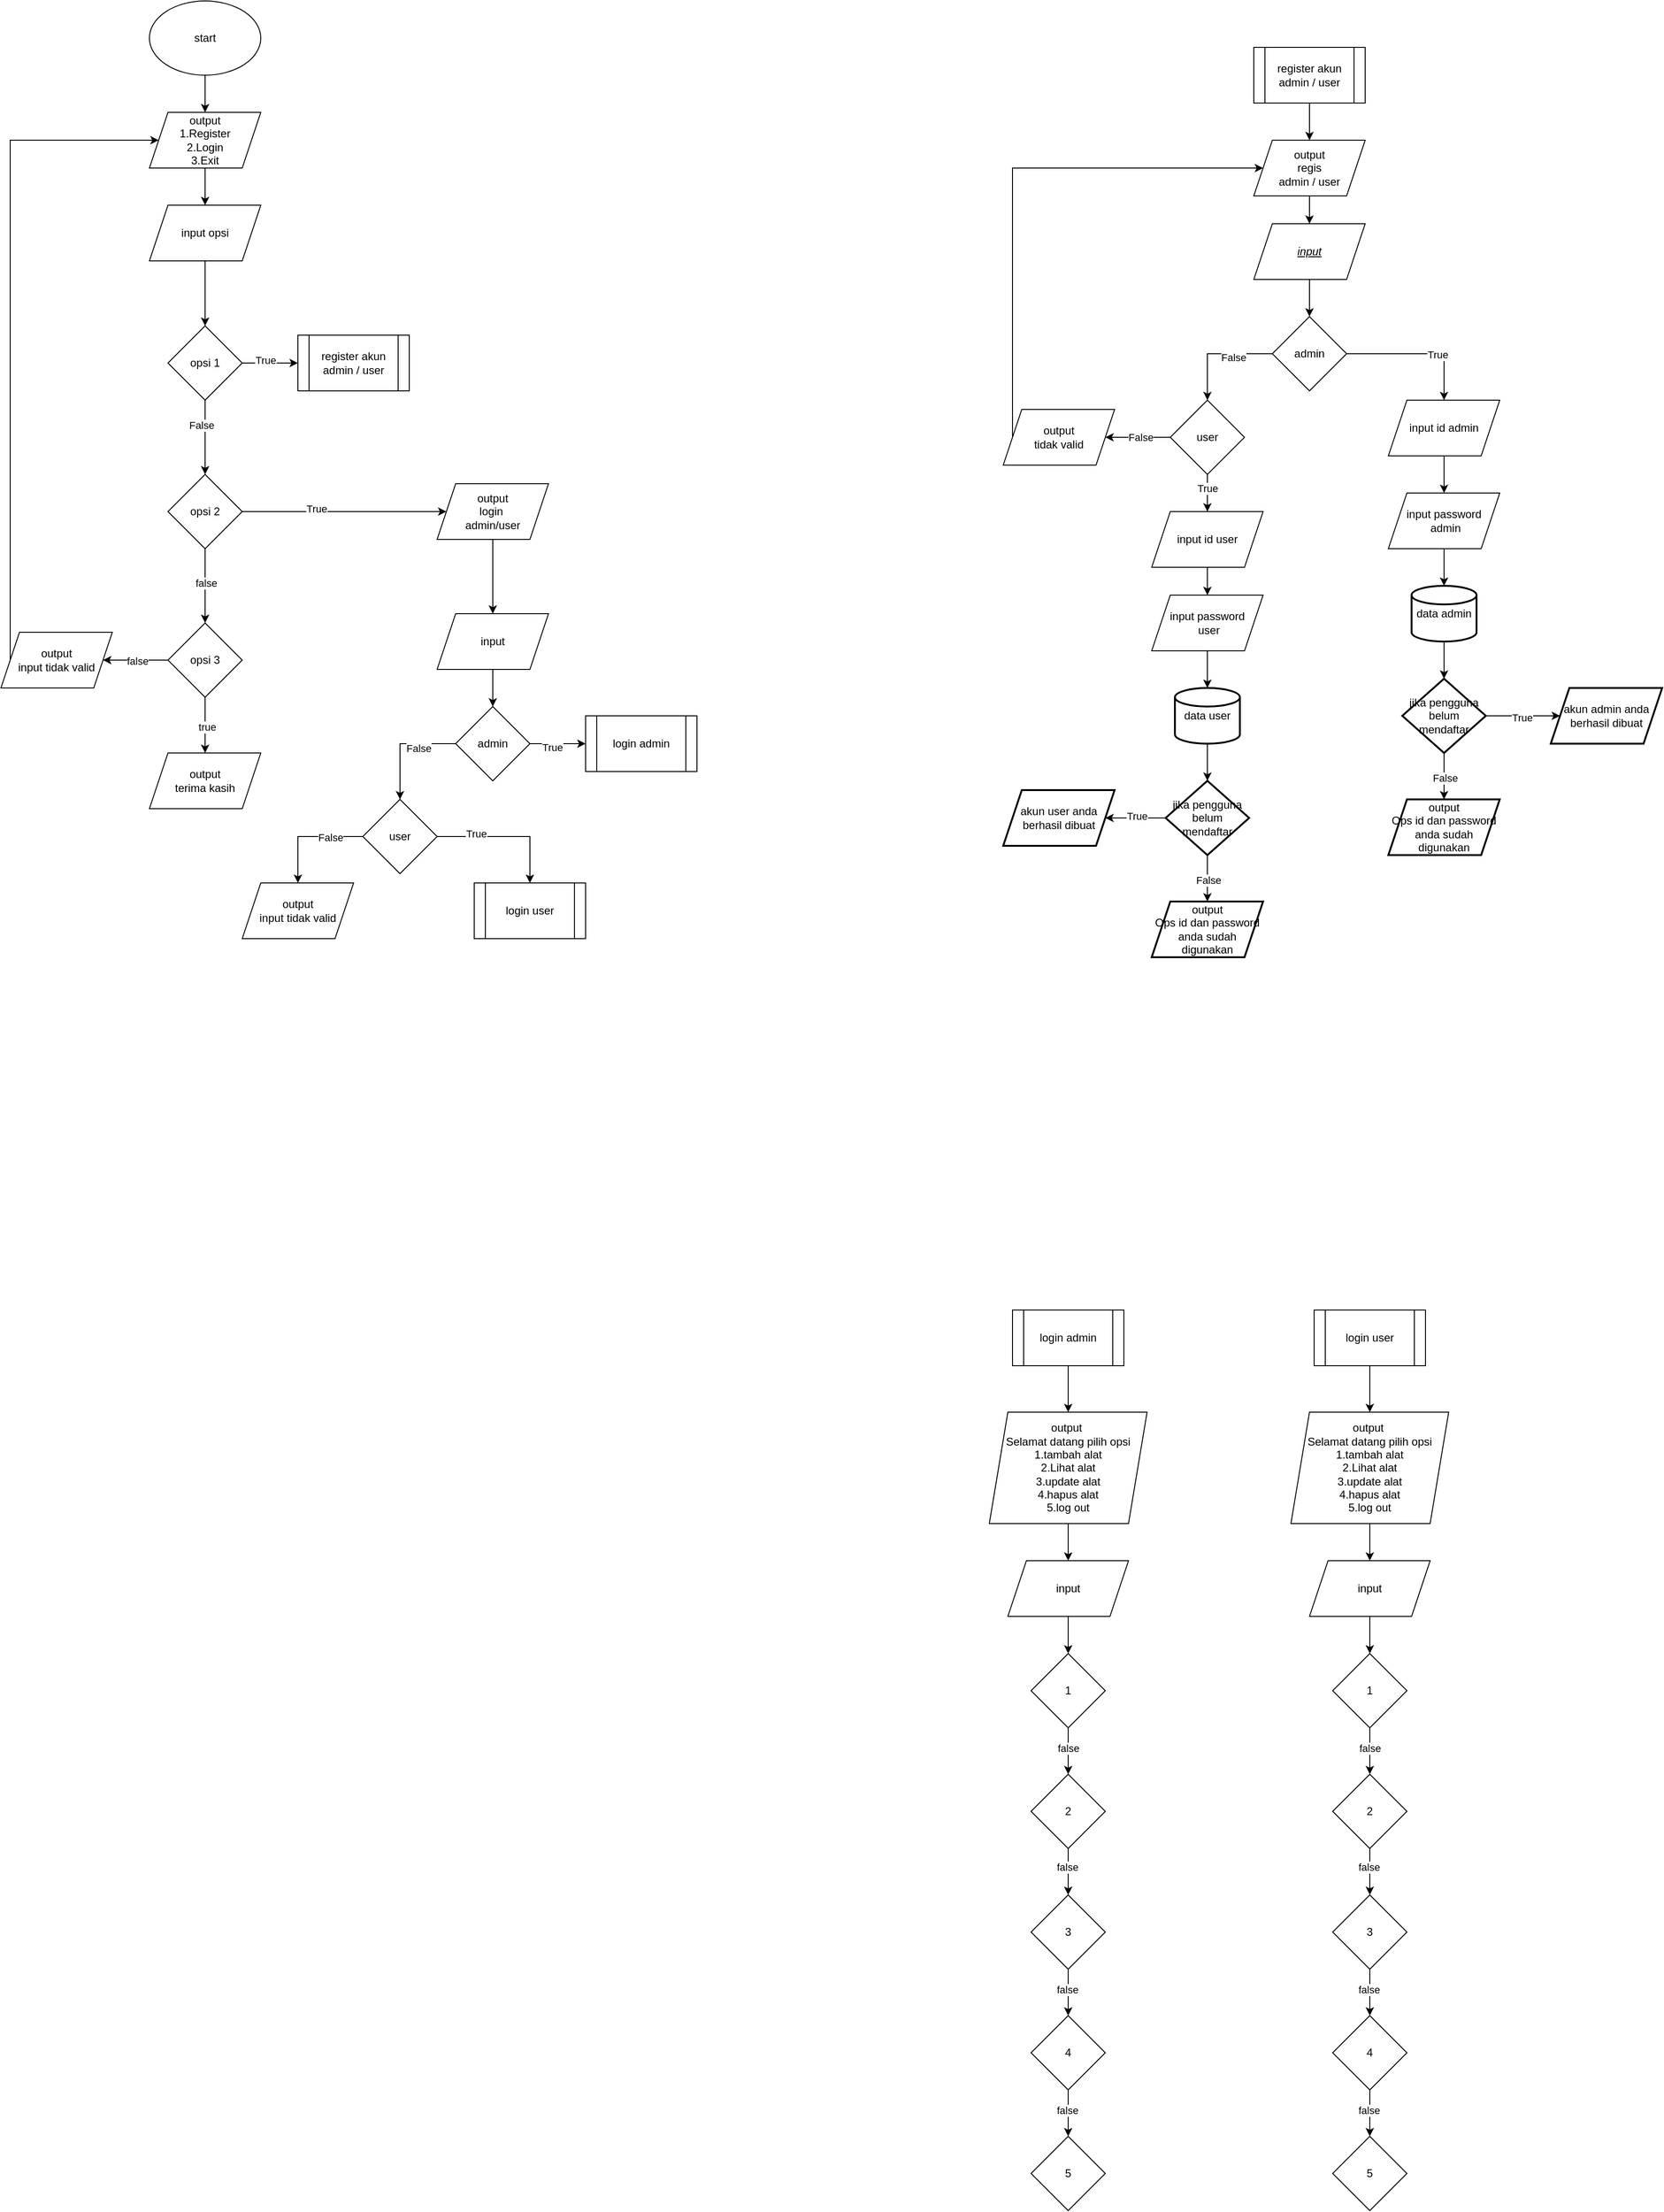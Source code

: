 <mxfile version="24.7.8">
  <diagram name="Page-1" id="1YMNJkAaVXR5PewXgKBM">
    <mxGraphModel dx="2444" dy="932" grid="1" gridSize="10" guides="1" tooltips="1" connect="1" arrows="1" fold="1" page="1" pageScale="1" pageWidth="850" pageHeight="1100" math="0" shadow="0">
      <root>
        <mxCell id="0" />
        <mxCell id="1" parent="0" />
        <mxCell id="pKA2t4FTE-9i2ULI8lLw-3" value="" style="edgeStyle=orthogonalEdgeStyle;rounded=0;orthogonalLoop=1;jettySize=auto;html=1;" parent="1" source="pKA2t4FTE-9i2ULI8lLw-1" target="pKA2t4FTE-9i2ULI8lLw-2" edge="1">
          <mxGeometry relative="1" as="geometry" />
        </mxCell>
        <mxCell id="pKA2t4FTE-9i2ULI8lLw-1" value="start" style="ellipse;whiteSpace=wrap;html=1;" parent="1" vertex="1">
          <mxGeometry x="130" y="90" width="120" height="80" as="geometry" />
        </mxCell>
        <mxCell id="pKA2t4FTE-9i2ULI8lLw-5" value="" style="edgeStyle=orthogonalEdgeStyle;rounded=0;orthogonalLoop=1;jettySize=auto;html=1;" parent="1" source="pKA2t4FTE-9i2ULI8lLw-2" target="pKA2t4FTE-9i2ULI8lLw-4" edge="1">
          <mxGeometry relative="1" as="geometry" />
        </mxCell>
        <mxCell id="pKA2t4FTE-9i2ULI8lLw-2" value="&lt;div&gt;output&lt;/div&gt;1.Register&lt;div&gt;2.Login&lt;/div&gt;&lt;div&gt;3.Exit&lt;/div&gt;" style="shape=parallelogram;perimeter=parallelogramPerimeter;whiteSpace=wrap;html=1;fixedSize=1;" parent="1" vertex="1">
          <mxGeometry x="130" y="210" width="120" height="60" as="geometry" />
        </mxCell>
        <mxCell id="YtbwOIJhZjBlBrusnIcb-4" value="" style="edgeStyle=orthogonalEdgeStyle;rounded=0;orthogonalLoop=1;jettySize=auto;html=1;" parent="1" source="pKA2t4FTE-9i2ULI8lLw-4" target="YtbwOIJhZjBlBrusnIcb-3" edge="1">
          <mxGeometry relative="1" as="geometry" />
        </mxCell>
        <mxCell id="pKA2t4FTE-9i2ULI8lLw-4" value="input opsi" style="shape=parallelogram;perimeter=parallelogramPerimeter;whiteSpace=wrap;html=1;fixedSize=1;" parent="1" vertex="1">
          <mxGeometry x="130" y="310" width="120" height="60" as="geometry" />
        </mxCell>
        <mxCell id="YtbwOIJhZjBlBrusnIcb-26" value="" style="edgeStyle=orthogonalEdgeStyle;rounded=0;orthogonalLoop=1;jettySize=auto;html=1;" parent="1" source="YtbwOIJhZjBlBrusnIcb-3" target="YtbwOIJhZjBlBrusnIcb-25" edge="1">
          <mxGeometry relative="1" as="geometry" />
        </mxCell>
        <mxCell id="YtbwOIJhZjBlBrusnIcb-27" value="False" style="edgeLabel;html=1;align=center;verticalAlign=middle;resizable=0;points=[];" parent="YtbwOIJhZjBlBrusnIcb-26" vertex="1" connectable="0">
          <mxGeometry x="-0.319" y="-4" relative="1" as="geometry">
            <mxPoint as="offset" />
          </mxGeometry>
        </mxCell>
        <mxCell id="YtbwOIJhZjBlBrusnIcb-44" value="" style="edgeStyle=orthogonalEdgeStyle;rounded=0;orthogonalLoop=1;jettySize=auto;html=1;" parent="1" source="YtbwOIJhZjBlBrusnIcb-3" target="YtbwOIJhZjBlBrusnIcb-43" edge="1">
          <mxGeometry relative="1" as="geometry" />
        </mxCell>
        <mxCell id="YtbwOIJhZjBlBrusnIcb-45" value="True" style="edgeLabel;html=1;align=center;verticalAlign=middle;resizable=0;points=[];" parent="YtbwOIJhZjBlBrusnIcb-44" vertex="1" connectable="0">
          <mxGeometry x="-0.142" y="3" relative="1" as="geometry">
            <mxPoint x="-1" as="offset" />
          </mxGeometry>
        </mxCell>
        <mxCell id="YtbwOIJhZjBlBrusnIcb-3" value="opsi 1" style="rhombus;whiteSpace=wrap;html=1;" parent="1" vertex="1">
          <mxGeometry x="150" y="440" width="80" height="80" as="geometry" />
        </mxCell>
        <mxCell id="YtbwOIJhZjBlBrusnIcb-23" value="" style="edgeStyle=orthogonalEdgeStyle;rounded=0;orthogonalLoop=1;jettySize=auto;html=1;" parent="1" source="YtbwOIJhZjBlBrusnIcb-11" target="YtbwOIJhZjBlBrusnIcb-22" edge="1">
          <mxGeometry relative="1" as="geometry" />
        </mxCell>
        <mxCell id="YtbwOIJhZjBlBrusnIcb-11" value="&lt;div&gt;output&lt;/div&gt;&lt;div&gt;regis&lt;/div&gt;admin / user" style="shape=parallelogram;perimeter=parallelogramPerimeter;whiteSpace=wrap;html=1;fixedSize=1;" parent="1" vertex="1">
          <mxGeometry x="1320" y="240" width="120" height="60" as="geometry" />
        </mxCell>
        <mxCell id="YtbwOIJhZjBlBrusnIcb-18" value="" style="edgeStyle=orthogonalEdgeStyle;rounded=0;orthogonalLoop=1;jettySize=auto;html=1;" parent="1" source="YtbwOIJhZjBlBrusnIcb-15" target="YtbwOIJhZjBlBrusnIcb-17" edge="1">
          <mxGeometry relative="1" as="geometry" />
        </mxCell>
        <mxCell id="YtbwOIJhZjBlBrusnIcb-21" value="True" style="edgeLabel;html=1;align=center;verticalAlign=middle;resizable=0;points=[];" parent="YtbwOIJhZjBlBrusnIcb-18" vertex="1" connectable="0">
          <mxGeometry x="0.258" y="-1" relative="1" as="geometry">
            <mxPoint as="offset" />
          </mxGeometry>
        </mxCell>
        <mxCell id="YtbwOIJhZjBlBrusnIcb-56" value="" style="edgeStyle=orthogonalEdgeStyle;rounded=0;orthogonalLoop=1;jettySize=auto;html=1;" parent="1" source="YtbwOIJhZjBlBrusnIcb-15" target="YtbwOIJhZjBlBrusnIcb-55" edge="1">
          <mxGeometry relative="1" as="geometry" />
        </mxCell>
        <mxCell id="YtbwOIJhZjBlBrusnIcb-57" value="False" style="edgeLabel;html=1;align=center;verticalAlign=middle;resizable=0;points=[];" parent="YtbwOIJhZjBlBrusnIcb-56" vertex="1" connectable="0">
          <mxGeometry x="-0.296" y="4" relative="1" as="geometry">
            <mxPoint as="offset" />
          </mxGeometry>
        </mxCell>
        <mxCell id="YtbwOIJhZjBlBrusnIcb-15" value="admin" style="rhombus;whiteSpace=wrap;html=1;" parent="1" vertex="1">
          <mxGeometry x="1340" y="430" width="80" height="80" as="geometry" />
        </mxCell>
        <mxCell id="YtbwOIJhZjBlBrusnIcb-20" value="" style="edgeStyle=orthogonalEdgeStyle;rounded=0;orthogonalLoop=1;jettySize=auto;html=1;" parent="1" source="YtbwOIJhZjBlBrusnIcb-17" target="YtbwOIJhZjBlBrusnIcb-19" edge="1">
          <mxGeometry relative="1" as="geometry" />
        </mxCell>
        <mxCell id="YtbwOIJhZjBlBrusnIcb-17" value="input id admin" style="shape=parallelogram;perimeter=parallelogramPerimeter;whiteSpace=wrap;html=1;fixedSize=1;" parent="1" vertex="1">
          <mxGeometry x="1465" y="520" width="120" height="60" as="geometry" />
        </mxCell>
        <mxCell id="YtbwOIJhZjBlBrusnIcb-31" value="" style="edgeStyle=orthogonalEdgeStyle;rounded=0;orthogonalLoop=1;jettySize=auto;html=1;" parent="1" source="YtbwOIJhZjBlBrusnIcb-19" target="YtbwOIJhZjBlBrusnIcb-30" edge="1">
          <mxGeometry relative="1" as="geometry" />
        </mxCell>
        <mxCell id="YtbwOIJhZjBlBrusnIcb-19" value="input password&lt;div&gt;&amp;nbsp;admin&lt;/div&gt;" style="shape=parallelogram;perimeter=parallelogramPerimeter;whiteSpace=wrap;html=1;fixedSize=1;" parent="1" vertex="1">
          <mxGeometry x="1465" y="620" width="120" height="60" as="geometry" />
        </mxCell>
        <mxCell id="YtbwOIJhZjBlBrusnIcb-49" value="" style="edgeStyle=orthogonalEdgeStyle;rounded=0;orthogonalLoop=1;jettySize=auto;html=1;" parent="1" source="YtbwOIJhZjBlBrusnIcb-22" target="YtbwOIJhZjBlBrusnIcb-15" edge="1">
          <mxGeometry relative="1" as="geometry" />
        </mxCell>
        <mxCell id="YtbwOIJhZjBlBrusnIcb-22" value="&lt;i&gt;&lt;u&gt;input&lt;/u&gt;&lt;/i&gt;" style="shape=parallelogram;perimeter=parallelogramPerimeter;whiteSpace=wrap;html=1;fixedSize=1;" parent="1" vertex="1">
          <mxGeometry x="1320" y="330" width="120" height="60" as="geometry" />
        </mxCell>
        <mxCell id="YtbwOIJhZjBlBrusnIcb-105" value="" style="edgeStyle=orthogonalEdgeStyle;rounded=0;orthogonalLoop=1;jettySize=auto;html=1;" parent="1" source="YtbwOIJhZjBlBrusnIcb-25" target="YtbwOIJhZjBlBrusnIcb-104" edge="1">
          <mxGeometry relative="1" as="geometry" />
        </mxCell>
        <mxCell id="YtbwOIJhZjBlBrusnIcb-151" value="True" style="edgeLabel;html=1;align=center;verticalAlign=middle;resizable=0;points=[];" parent="YtbwOIJhZjBlBrusnIcb-105" vertex="1" connectable="0">
          <mxGeometry x="-0.284" y="3" relative="1" as="geometry">
            <mxPoint x="1" as="offset" />
          </mxGeometry>
        </mxCell>
        <mxCell id="YtbwOIJhZjBlBrusnIcb-148" value="" style="edgeStyle=orthogonalEdgeStyle;rounded=0;orthogonalLoop=1;jettySize=auto;html=1;" parent="1" source="YtbwOIJhZjBlBrusnIcb-25" target="YtbwOIJhZjBlBrusnIcb-147" edge="1">
          <mxGeometry relative="1" as="geometry" />
        </mxCell>
        <mxCell id="YtbwOIJhZjBlBrusnIcb-156" value="false" style="edgeLabel;html=1;align=center;verticalAlign=middle;resizable=0;points=[];" parent="YtbwOIJhZjBlBrusnIcb-148" vertex="1" connectable="0">
          <mxGeometry x="-0.079" y="1" relative="1" as="geometry">
            <mxPoint as="offset" />
          </mxGeometry>
        </mxCell>
        <mxCell id="YtbwOIJhZjBlBrusnIcb-25" value="opsi 2" style="rhombus;whiteSpace=wrap;html=1;" parent="1" vertex="1">
          <mxGeometry x="150" y="600" width="80" height="80" as="geometry" />
        </mxCell>
        <mxCell id="YtbwOIJhZjBlBrusnIcb-33" value="" style="edgeStyle=orthogonalEdgeStyle;rounded=0;orthogonalLoop=1;jettySize=auto;html=1;" parent="1" source="YtbwOIJhZjBlBrusnIcb-30" target="YtbwOIJhZjBlBrusnIcb-32" edge="1">
          <mxGeometry relative="1" as="geometry" />
        </mxCell>
        <mxCell id="YtbwOIJhZjBlBrusnIcb-30" value="data admin" style="strokeWidth=2;html=1;shape=mxgraph.flowchart.database;whiteSpace=wrap;" parent="1" vertex="1">
          <mxGeometry x="1490" y="720" width="70" height="60" as="geometry" />
        </mxCell>
        <mxCell id="YtbwOIJhZjBlBrusnIcb-38" value="" style="edgeStyle=orthogonalEdgeStyle;rounded=0;orthogonalLoop=1;jettySize=auto;html=1;" parent="1" source="YtbwOIJhZjBlBrusnIcb-32" target="YtbwOIJhZjBlBrusnIcb-37" edge="1">
          <mxGeometry relative="1" as="geometry" />
        </mxCell>
        <mxCell id="YtbwOIJhZjBlBrusnIcb-39" value="True" style="edgeLabel;html=1;align=center;verticalAlign=middle;resizable=0;points=[];" parent="YtbwOIJhZjBlBrusnIcb-38" vertex="1" connectable="0">
          <mxGeometry x="-0.04" y="-2" relative="1" as="geometry">
            <mxPoint as="offset" />
          </mxGeometry>
        </mxCell>
        <mxCell id="YtbwOIJhZjBlBrusnIcb-53" value="" style="edgeStyle=orthogonalEdgeStyle;rounded=0;orthogonalLoop=1;jettySize=auto;html=1;" parent="1" source="YtbwOIJhZjBlBrusnIcb-32" target="YtbwOIJhZjBlBrusnIcb-52" edge="1">
          <mxGeometry relative="1" as="geometry" />
        </mxCell>
        <mxCell id="YtbwOIJhZjBlBrusnIcb-54" value="False" style="edgeLabel;html=1;align=center;verticalAlign=middle;resizable=0;points=[];" parent="YtbwOIJhZjBlBrusnIcb-53" vertex="1" connectable="0">
          <mxGeometry x="0.015" y="1" relative="1" as="geometry">
            <mxPoint y="1" as="offset" />
          </mxGeometry>
        </mxCell>
        <mxCell id="YtbwOIJhZjBlBrusnIcb-32" value="jika pengguna belum mendaftar" style="rhombus;whiteSpace=wrap;html=1;strokeWidth=2;" parent="1" vertex="1">
          <mxGeometry x="1480" y="820" width="90" height="80" as="geometry" />
        </mxCell>
        <mxCell id="YtbwOIJhZjBlBrusnIcb-37" value="akun admin anda berhasil dibuat" style="shape=parallelogram;perimeter=parallelogramPerimeter;whiteSpace=wrap;html=1;fixedSize=1;strokeWidth=2;" parent="1" vertex="1">
          <mxGeometry x="1640" y="830" width="120" height="60" as="geometry" />
        </mxCell>
        <mxCell id="YtbwOIJhZjBlBrusnIcb-43" value="register akun&lt;div&gt;admin / user&lt;/div&gt;" style="shape=process;whiteSpace=wrap;html=1;backgroundOutline=1;" parent="1" vertex="1">
          <mxGeometry x="290" y="450" width="120" height="60" as="geometry" />
        </mxCell>
        <mxCell id="YtbwOIJhZjBlBrusnIcb-48" value="" style="edgeStyle=orthogonalEdgeStyle;rounded=0;orthogonalLoop=1;jettySize=auto;html=1;" parent="1" source="YtbwOIJhZjBlBrusnIcb-46" target="YtbwOIJhZjBlBrusnIcb-11" edge="1">
          <mxGeometry relative="1" as="geometry" />
        </mxCell>
        <mxCell id="YtbwOIJhZjBlBrusnIcb-46" value="register akun&lt;div&gt;admin / user&lt;/div&gt;" style="shape=process;whiteSpace=wrap;html=1;backgroundOutline=1;" parent="1" vertex="1">
          <mxGeometry x="1320" y="140" width="120" height="60" as="geometry" />
        </mxCell>
        <mxCell id="YtbwOIJhZjBlBrusnIcb-52" value="output&lt;div&gt;Ops id dan password anda sudah digunakan&lt;/div&gt;" style="shape=parallelogram;perimeter=parallelogramPerimeter;whiteSpace=wrap;html=1;fixedSize=1;strokeWidth=2;" parent="1" vertex="1">
          <mxGeometry x="1465" y="950" width="120" height="60" as="geometry" />
        </mxCell>
        <mxCell id="YtbwOIJhZjBlBrusnIcb-71" value="" style="edgeStyle=orthogonalEdgeStyle;rounded=0;orthogonalLoop=1;jettySize=auto;html=1;" parent="1" source="YtbwOIJhZjBlBrusnIcb-55" target="YtbwOIJhZjBlBrusnIcb-59" edge="1">
          <mxGeometry relative="1" as="geometry" />
        </mxCell>
        <mxCell id="YtbwOIJhZjBlBrusnIcb-78" value="True" style="edgeLabel;html=1;align=center;verticalAlign=middle;resizable=0;points=[];" parent="YtbwOIJhZjBlBrusnIcb-71" vertex="1" connectable="0">
          <mxGeometry x="-0.263" relative="1" as="geometry">
            <mxPoint as="offset" />
          </mxGeometry>
        </mxCell>
        <mxCell id="YtbwOIJhZjBlBrusnIcb-77" value="" style="edgeStyle=orthogonalEdgeStyle;rounded=0;orthogonalLoop=1;jettySize=auto;html=1;" parent="1" source="YtbwOIJhZjBlBrusnIcb-55" target="YtbwOIJhZjBlBrusnIcb-76" edge="1">
          <mxGeometry relative="1" as="geometry" />
        </mxCell>
        <mxCell id="YtbwOIJhZjBlBrusnIcb-79" value="False" style="edgeLabel;html=1;align=center;verticalAlign=middle;resizable=0;points=[];" parent="YtbwOIJhZjBlBrusnIcb-77" vertex="1" connectable="0">
          <mxGeometry x="-0.092" relative="1" as="geometry">
            <mxPoint as="offset" />
          </mxGeometry>
        </mxCell>
        <mxCell id="YtbwOIJhZjBlBrusnIcb-55" value="user" style="rhombus;whiteSpace=wrap;html=1;" parent="1" vertex="1">
          <mxGeometry x="1230" y="520" width="80" height="80" as="geometry" />
        </mxCell>
        <mxCell id="YtbwOIJhZjBlBrusnIcb-58" value="" style="edgeStyle=orthogonalEdgeStyle;rounded=0;orthogonalLoop=1;jettySize=auto;html=1;" parent="1" source="YtbwOIJhZjBlBrusnIcb-59" target="YtbwOIJhZjBlBrusnIcb-61" edge="1">
          <mxGeometry relative="1" as="geometry" />
        </mxCell>
        <mxCell id="YtbwOIJhZjBlBrusnIcb-59" value="input id user" style="shape=parallelogram;perimeter=parallelogramPerimeter;whiteSpace=wrap;html=1;fixedSize=1;" parent="1" vertex="1">
          <mxGeometry x="1210" y="640" width="120" height="60" as="geometry" />
        </mxCell>
        <mxCell id="YtbwOIJhZjBlBrusnIcb-60" value="" style="edgeStyle=orthogonalEdgeStyle;rounded=0;orthogonalLoop=1;jettySize=auto;html=1;" parent="1" source="YtbwOIJhZjBlBrusnIcb-61" target="YtbwOIJhZjBlBrusnIcb-63" edge="1">
          <mxGeometry relative="1" as="geometry" />
        </mxCell>
        <mxCell id="YtbwOIJhZjBlBrusnIcb-61" value="input password&lt;div&gt;&amp;nbsp;user&lt;/div&gt;" style="shape=parallelogram;perimeter=parallelogramPerimeter;whiteSpace=wrap;html=1;fixedSize=1;" parent="1" vertex="1">
          <mxGeometry x="1210" y="730" width="120" height="60" as="geometry" />
        </mxCell>
        <mxCell id="YtbwOIJhZjBlBrusnIcb-62" value="" style="edgeStyle=orthogonalEdgeStyle;rounded=0;orthogonalLoop=1;jettySize=auto;html=1;" parent="1" source="YtbwOIJhZjBlBrusnIcb-63" target="YtbwOIJhZjBlBrusnIcb-68" edge="1">
          <mxGeometry relative="1" as="geometry" />
        </mxCell>
        <mxCell id="YtbwOIJhZjBlBrusnIcb-63" value="data user" style="strokeWidth=2;html=1;shape=mxgraph.flowchart.database;whiteSpace=wrap;" parent="1" vertex="1">
          <mxGeometry x="1235" y="830" width="70" height="60" as="geometry" />
        </mxCell>
        <mxCell id="YtbwOIJhZjBlBrusnIcb-64" value="" style="edgeStyle=orthogonalEdgeStyle;rounded=0;orthogonalLoop=1;jettySize=auto;html=1;" parent="1" source="YtbwOIJhZjBlBrusnIcb-68" target="YtbwOIJhZjBlBrusnIcb-69" edge="1">
          <mxGeometry relative="1" as="geometry" />
        </mxCell>
        <mxCell id="YtbwOIJhZjBlBrusnIcb-65" value="True" style="edgeLabel;html=1;align=center;verticalAlign=middle;resizable=0;points=[];" parent="YtbwOIJhZjBlBrusnIcb-64" vertex="1" connectable="0">
          <mxGeometry x="-0.04" y="-2" relative="1" as="geometry">
            <mxPoint as="offset" />
          </mxGeometry>
        </mxCell>
        <mxCell id="YtbwOIJhZjBlBrusnIcb-66" value="" style="edgeStyle=orthogonalEdgeStyle;rounded=0;orthogonalLoop=1;jettySize=auto;html=1;" parent="1" source="YtbwOIJhZjBlBrusnIcb-68" target="YtbwOIJhZjBlBrusnIcb-70" edge="1">
          <mxGeometry relative="1" as="geometry" />
        </mxCell>
        <mxCell id="YtbwOIJhZjBlBrusnIcb-67" value="False" style="edgeLabel;html=1;align=center;verticalAlign=middle;resizable=0;points=[];" parent="YtbwOIJhZjBlBrusnIcb-66" vertex="1" connectable="0">
          <mxGeometry x="0.015" y="1" relative="1" as="geometry">
            <mxPoint y="1" as="offset" />
          </mxGeometry>
        </mxCell>
        <mxCell id="YtbwOIJhZjBlBrusnIcb-68" value="jika pengguna belum mendaftar" style="rhombus;whiteSpace=wrap;html=1;strokeWidth=2;" parent="1" vertex="1">
          <mxGeometry x="1225" y="930" width="90" height="80" as="geometry" />
        </mxCell>
        <mxCell id="YtbwOIJhZjBlBrusnIcb-69" value="akun user anda berhasil dibuat" style="shape=parallelogram;perimeter=parallelogramPerimeter;whiteSpace=wrap;html=1;fixedSize=1;strokeWidth=2;" parent="1" vertex="1">
          <mxGeometry x="1050" y="940" width="120" height="60" as="geometry" />
        </mxCell>
        <mxCell id="YtbwOIJhZjBlBrusnIcb-70" value="output&lt;div&gt;Ops id dan password anda sudah digunakan&lt;/div&gt;" style="shape=parallelogram;perimeter=parallelogramPerimeter;whiteSpace=wrap;html=1;fixedSize=1;strokeWidth=2;" parent="1" vertex="1">
          <mxGeometry x="1210" y="1060" width="120" height="60" as="geometry" />
        </mxCell>
        <mxCell id="YtbwOIJhZjBlBrusnIcb-113" value="" style="edgeStyle=orthogonalEdgeStyle;rounded=0;orthogonalLoop=1;jettySize=auto;html=1;" parent="1" source="YtbwOIJhZjBlBrusnIcb-75" target="YtbwOIJhZjBlBrusnIcb-86" edge="1">
          <mxGeometry relative="1" as="geometry" />
        </mxCell>
        <mxCell id="YtbwOIJhZjBlBrusnIcb-75" value="login admin" style="shape=process;whiteSpace=wrap;html=1;backgroundOutline=1;" parent="1" vertex="1">
          <mxGeometry x="1060" y="1500" width="120" height="60" as="geometry" />
        </mxCell>
        <mxCell id="YtbwOIJhZjBlBrusnIcb-158" style="edgeStyle=orthogonalEdgeStyle;rounded=0;orthogonalLoop=1;jettySize=auto;html=1;exitX=0;exitY=0.5;exitDx=0;exitDy=0;entryX=0;entryY=0.5;entryDx=0;entryDy=0;" parent="1" source="YtbwOIJhZjBlBrusnIcb-76" target="YtbwOIJhZjBlBrusnIcb-11" edge="1">
          <mxGeometry relative="1" as="geometry">
            <Array as="points">
              <mxPoint x="1060" y="270" />
            </Array>
          </mxGeometry>
        </mxCell>
        <mxCell id="YtbwOIJhZjBlBrusnIcb-76" value="output&lt;div&gt;tidak valid&lt;/div&gt;" style="shape=parallelogram;perimeter=parallelogramPerimeter;whiteSpace=wrap;html=1;fixedSize=1;" parent="1" vertex="1">
          <mxGeometry x="1050" y="530" width="120" height="60" as="geometry" />
        </mxCell>
        <mxCell id="YtbwOIJhZjBlBrusnIcb-92" value="" style="edgeStyle=orthogonalEdgeStyle;rounded=0;orthogonalLoop=1;jettySize=auto;html=1;" parent="1" source="YtbwOIJhZjBlBrusnIcb-86" target="YtbwOIJhZjBlBrusnIcb-91" edge="1">
          <mxGeometry relative="1" as="geometry" />
        </mxCell>
        <mxCell id="YtbwOIJhZjBlBrusnIcb-86" value="output&amp;nbsp;&lt;div&gt;Selamat datang pilih opsi&lt;/div&gt;&lt;div&gt;1.tambah alat&lt;/div&gt;&lt;div&gt;2.Lihat alat&lt;/div&gt;&lt;div&gt;3.update alat&lt;/div&gt;&lt;div&gt;4.hapus alat&lt;/div&gt;&lt;div&gt;5.log out&lt;/div&gt;" style="shape=parallelogram;perimeter=parallelogramPerimeter;whiteSpace=wrap;html=1;fixedSize=1;" parent="1" vertex="1">
          <mxGeometry x="1035" y="1610" width="170" height="120" as="geometry" />
        </mxCell>
        <mxCell id="YtbwOIJhZjBlBrusnIcb-94" value="" style="edgeStyle=orthogonalEdgeStyle;rounded=0;orthogonalLoop=1;jettySize=auto;html=1;" parent="1" source="YtbwOIJhZjBlBrusnIcb-91" target="YtbwOIJhZjBlBrusnIcb-93" edge="1">
          <mxGeometry relative="1" as="geometry" />
        </mxCell>
        <mxCell id="YtbwOIJhZjBlBrusnIcb-91" value="input" style="shape=parallelogram;perimeter=parallelogramPerimeter;whiteSpace=wrap;html=1;fixedSize=1;" parent="1" vertex="1">
          <mxGeometry x="1055" y="1770" width="130" height="60" as="geometry" />
        </mxCell>
        <mxCell id="YtbwOIJhZjBlBrusnIcb-96" value="" style="edgeStyle=orthogonalEdgeStyle;rounded=0;orthogonalLoop=1;jettySize=auto;html=1;" parent="1" source="YtbwOIJhZjBlBrusnIcb-93" target="YtbwOIJhZjBlBrusnIcb-95" edge="1">
          <mxGeometry relative="1" as="geometry" />
        </mxCell>
        <mxCell id="YtbwOIJhZjBlBrusnIcb-103" value="false" style="edgeLabel;html=1;align=center;verticalAlign=middle;resizable=0;points=[];" parent="YtbwOIJhZjBlBrusnIcb-96" vertex="1" connectable="0">
          <mxGeometry x="-0.133" relative="1" as="geometry">
            <mxPoint as="offset" />
          </mxGeometry>
        </mxCell>
        <mxCell id="YtbwOIJhZjBlBrusnIcb-93" value="1" style="rhombus;whiteSpace=wrap;html=1;" parent="1" vertex="1">
          <mxGeometry x="1080" y="1870" width="80" height="80" as="geometry" />
        </mxCell>
        <mxCell id="YtbwOIJhZjBlBrusnIcb-98" value="" style="edgeStyle=orthogonalEdgeStyle;rounded=0;orthogonalLoop=1;jettySize=auto;html=1;" parent="1" source="YtbwOIJhZjBlBrusnIcb-95" target="YtbwOIJhZjBlBrusnIcb-97" edge="1">
          <mxGeometry relative="1" as="geometry" />
        </mxCell>
        <mxCell id="YtbwOIJhZjBlBrusnIcb-114" value="false" style="edgeLabel;html=1;align=center;verticalAlign=middle;resizable=0;points=[];" parent="YtbwOIJhZjBlBrusnIcb-98" vertex="1" connectable="0">
          <mxGeometry x="-0.24" y="-1" relative="1" as="geometry">
            <mxPoint y="1" as="offset" />
          </mxGeometry>
        </mxCell>
        <mxCell id="YtbwOIJhZjBlBrusnIcb-95" value="2" style="rhombus;whiteSpace=wrap;html=1;" parent="1" vertex="1">
          <mxGeometry x="1080" y="2000" width="80" height="80" as="geometry" />
        </mxCell>
        <mxCell id="YtbwOIJhZjBlBrusnIcb-100" value="" style="edgeStyle=orthogonalEdgeStyle;rounded=0;orthogonalLoop=1;jettySize=auto;html=1;" parent="1" source="YtbwOIJhZjBlBrusnIcb-97" target="YtbwOIJhZjBlBrusnIcb-99" edge="1">
          <mxGeometry relative="1" as="geometry" />
        </mxCell>
        <mxCell id="YtbwOIJhZjBlBrusnIcb-115" value="false" style="edgeLabel;html=1;align=center;verticalAlign=middle;resizable=0;points=[];" parent="YtbwOIJhZjBlBrusnIcb-100" vertex="1" connectable="0">
          <mxGeometry x="-0.173" y="-1" relative="1" as="geometry">
            <mxPoint y="1" as="offset" />
          </mxGeometry>
        </mxCell>
        <mxCell id="YtbwOIJhZjBlBrusnIcb-97" value="3" style="rhombus;whiteSpace=wrap;html=1;" parent="1" vertex="1">
          <mxGeometry x="1080" y="2130" width="80" height="80" as="geometry" />
        </mxCell>
        <mxCell id="YtbwOIJhZjBlBrusnIcb-102" value="" style="edgeStyle=orthogonalEdgeStyle;rounded=0;orthogonalLoop=1;jettySize=auto;html=1;" parent="1" source="YtbwOIJhZjBlBrusnIcb-99" target="YtbwOIJhZjBlBrusnIcb-101" edge="1">
          <mxGeometry relative="1" as="geometry" />
        </mxCell>
        <mxCell id="YtbwOIJhZjBlBrusnIcb-116" value="false" style="edgeLabel;html=1;align=center;verticalAlign=middle;resizable=0;points=[];" parent="YtbwOIJhZjBlBrusnIcb-102" vertex="1" connectable="0">
          <mxGeometry x="-0.147" y="-1" relative="1" as="geometry">
            <mxPoint as="offset" />
          </mxGeometry>
        </mxCell>
        <mxCell id="YtbwOIJhZjBlBrusnIcb-99" value="4" style="rhombus;whiteSpace=wrap;html=1;" parent="1" vertex="1">
          <mxGeometry x="1080" y="2260" width="80" height="80" as="geometry" />
        </mxCell>
        <mxCell id="YtbwOIJhZjBlBrusnIcb-101" value="5" style="rhombus;whiteSpace=wrap;html=1;" parent="1" vertex="1">
          <mxGeometry x="1080" y="2390" width="80" height="80" as="geometry" />
        </mxCell>
        <mxCell id="YtbwOIJhZjBlBrusnIcb-111" value="" style="edgeStyle=orthogonalEdgeStyle;rounded=0;orthogonalLoop=1;jettySize=auto;html=1;" parent="1" source="YtbwOIJhZjBlBrusnIcb-104" target="YtbwOIJhZjBlBrusnIcb-110" edge="1">
          <mxGeometry relative="1" as="geometry" />
        </mxCell>
        <mxCell id="YtbwOIJhZjBlBrusnIcb-104" value="output&lt;div&gt;login&amp;nbsp;&lt;/div&gt;&lt;div&gt;admin/user&lt;/div&gt;" style="shape=parallelogram;perimeter=parallelogramPerimeter;whiteSpace=wrap;html=1;fixedSize=1;" parent="1" vertex="1">
          <mxGeometry x="440" y="610" width="120" height="60" as="geometry" />
        </mxCell>
        <mxCell id="YtbwOIJhZjBlBrusnIcb-109" value="" style="edgeStyle=orthogonalEdgeStyle;rounded=0;orthogonalLoop=1;jettySize=auto;html=1;" parent="1" source="YtbwOIJhZjBlBrusnIcb-106" target="YtbwOIJhZjBlBrusnIcb-108" edge="1">
          <mxGeometry relative="1" as="geometry" />
        </mxCell>
        <mxCell id="YtbwOIJhZjBlBrusnIcb-117" value="True" style="edgeLabel;html=1;align=center;verticalAlign=middle;resizable=0;points=[];" parent="YtbwOIJhZjBlBrusnIcb-109" vertex="1" connectable="0">
          <mxGeometry x="-0.256" y="-4" relative="1" as="geometry">
            <mxPoint x="1" as="offset" />
          </mxGeometry>
        </mxCell>
        <mxCell id="YtbwOIJhZjBlBrusnIcb-119" value="" style="edgeStyle=orthogonalEdgeStyle;rounded=0;orthogonalLoop=1;jettySize=auto;html=1;" parent="1" source="YtbwOIJhZjBlBrusnIcb-106" target="YtbwOIJhZjBlBrusnIcb-118" edge="1">
          <mxGeometry relative="1" as="geometry" />
        </mxCell>
        <mxCell id="YtbwOIJhZjBlBrusnIcb-120" value="False" style="edgeLabel;html=1;align=center;verticalAlign=middle;resizable=0;points=[];" parent="YtbwOIJhZjBlBrusnIcb-119" vertex="1" connectable="0">
          <mxGeometry x="-0.317" y="5" relative="1" as="geometry">
            <mxPoint x="1" as="offset" />
          </mxGeometry>
        </mxCell>
        <mxCell id="YtbwOIJhZjBlBrusnIcb-106" value="admin" style="rhombus;whiteSpace=wrap;html=1;" parent="1" vertex="1">
          <mxGeometry x="460" y="850" width="80" height="80" as="geometry" />
        </mxCell>
        <mxCell id="YtbwOIJhZjBlBrusnIcb-108" value="login admin" style="shape=process;whiteSpace=wrap;html=1;backgroundOutline=1;" parent="1" vertex="1">
          <mxGeometry x="600" y="860" width="120" height="60" as="geometry" />
        </mxCell>
        <mxCell id="YtbwOIJhZjBlBrusnIcb-112" value="" style="edgeStyle=orthogonalEdgeStyle;rounded=0;orthogonalLoop=1;jettySize=auto;html=1;" parent="1" source="YtbwOIJhZjBlBrusnIcb-110" target="YtbwOIJhZjBlBrusnIcb-106" edge="1">
          <mxGeometry relative="1" as="geometry" />
        </mxCell>
        <mxCell id="YtbwOIJhZjBlBrusnIcb-110" value="input" style="shape=parallelogram;perimeter=parallelogramPerimeter;whiteSpace=wrap;html=1;fixedSize=1;" parent="1" vertex="1">
          <mxGeometry x="440" y="750" width="120" height="60" as="geometry" />
        </mxCell>
        <mxCell id="YtbwOIJhZjBlBrusnIcb-122" value="" style="edgeStyle=orthogonalEdgeStyle;rounded=0;orthogonalLoop=1;jettySize=auto;html=1;" parent="1" source="YtbwOIJhZjBlBrusnIcb-118" target="YtbwOIJhZjBlBrusnIcb-121" edge="1">
          <mxGeometry relative="1" as="geometry" />
        </mxCell>
        <mxCell id="YtbwOIJhZjBlBrusnIcb-123" value="True" style="edgeLabel;html=1;align=center;verticalAlign=middle;resizable=0;points=[];" parent="YtbwOIJhZjBlBrusnIcb-122" vertex="1" connectable="0">
          <mxGeometry x="-0.447" y="3" relative="1" as="geometry">
            <mxPoint as="offset" />
          </mxGeometry>
        </mxCell>
        <mxCell id="YtbwOIJhZjBlBrusnIcb-125" value="" style="edgeStyle=orthogonalEdgeStyle;rounded=0;orthogonalLoop=1;jettySize=auto;html=1;" parent="1" source="YtbwOIJhZjBlBrusnIcb-118" target="YtbwOIJhZjBlBrusnIcb-124" edge="1">
          <mxGeometry relative="1" as="geometry" />
        </mxCell>
        <mxCell id="YtbwOIJhZjBlBrusnIcb-127" value="False" style="edgeLabel;html=1;align=center;verticalAlign=middle;resizable=0;points=[];" parent="YtbwOIJhZjBlBrusnIcb-125" vertex="1" connectable="0">
          <mxGeometry x="-0.418" y="1" relative="1" as="geometry">
            <mxPoint as="offset" />
          </mxGeometry>
        </mxCell>
        <mxCell id="YtbwOIJhZjBlBrusnIcb-118" value="user" style="rhombus;whiteSpace=wrap;html=1;" parent="1" vertex="1">
          <mxGeometry x="360" y="950" width="80" height="80" as="geometry" />
        </mxCell>
        <mxCell id="YtbwOIJhZjBlBrusnIcb-121" value="login user" style="shape=process;whiteSpace=wrap;html=1;backgroundOutline=1;" parent="1" vertex="1">
          <mxGeometry x="480" y="1040" width="120" height="60" as="geometry" />
        </mxCell>
        <mxCell id="YtbwOIJhZjBlBrusnIcb-124" value="output&lt;div&gt;input tidak valid&lt;/div&gt;" style="shape=parallelogram;perimeter=parallelogramPerimeter;whiteSpace=wrap;html=1;fixedSize=1;" parent="1" vertex="1">
          <mxGeometry x="230" y="1040" width="120" height="60" as="geometry" />
        </mxCell>
        <mxCell id="YtbwOIJhZjBlBrusnIcb-128" value="" style="edgeStyle=orthogonalEdgeStyle;rounded=0;orthogonalLoop=1;jettySize=auto;html=1;" parent="1" source="YtbwOIJhZjBlBrusnIcb-129" target="YtbwOIJhZjBlBrusnIcb-131" edge="1">
          <mxGeometry relative="1" as="geometry" />
        </mxCell>
        <mxCell id="YtbwOIJhZjBlBrusnIcb-129" value="login user" style="shape=process;whiteSpace=wrap;html=1;backgroundOutline=1;" parent="1" vertex="1">
          <mxGeometry x="1385" y="1500" width="120" height="60" as="geometry" />
        </mxCell>
        <mxCell id="YtbwOIJhZjBlBrusnIcb-130" value="" style="edgeStyle=orthogonalEdgeStyle;rounded=0;orthogonalLoop=1;jettySize=auto;html=1;" parent="1" source="YtbwOIJhZjBlBrusnIcb-131" target="YtbwOIJhZjBlBrusnIcb-133" edge="1">
          <mxGeometry relative="1" as="geometry" />
        </mxCell>
        <mxCell id="YtbwOIJhZjBlBrusnIcb-131" value="output&amp;nbsp;&lt;div&gt;Selamat datang pilih opsi&lt;/div&gt;&lt;div&gt;1.tambah alat&lt;/div&gt;&lt;div&gt;2.Lihat alat&lt;/div&gt;&lt;div&gt;3.update alat&lt;/div&gt;&lt;div&gt;4.hapus alat&lt;/div&gt;&lt;div&gt;5.log out&lt;/div&gt;" style="shape=parallelogram;perimeter=parallelogramPerimeter;whiteSpace=wrap;html=1;fixedSize=1;" parent="1" vertex="1">
          <mxGeometry x="1360" y="1610" width="170" height="120" as="geometry" />
        </mxCell>
        <mxCell id="YtbwOIJhZjBlBrusnIcb-132" value="" style="edgeStyle=orthogonalEdgeStyle;rounded=0;orthogonalLoop=1;jettySize=auto;html=1;" parent="1" source="YtbwOIJhZjBlBrusnIcb-133" target="YtbwOIJhZjBlBrusnIcb-136" edge="1">
          <mxGeometry relative="1" as="geometry" />
        </mxCell>
        <mxCell id="YtbwOIJhZjBlBrusnIcb-133" value="input" style="shape=parallelogram;perimeter=parallelogramPerimeter;whiteSpace=wrap;html=1;fixedSize=1;" parent="1" vertex="1">
          <mxGeometry x="1380" y="1770" width="130" height="60" as="geometry" />
        </mxCell>
        <mxCell id="YtbwOIJhZjBlBrusnIcb-134" value="" style="edgeStyle=orthogonalEdgeStyle;rounded=0;orthogonalLoop=1;jettySize=auto;html=1;" parent="1" source="YtbwOIJhZjBlBrusnIcb-136" target="YtbwOIJhZjBlBrusnIcb-139" edge="1">
          <mxGeometry relative="1" as="geometry" />
        </mxCell>
        <mxCell id="YtbwOIJhZjBlBrusnIcb-135" value="false" style="edgeLabel;html=1;align=center;verticalAlign=middle;resizable=0;points=[];" parent="YtbwOIJhZjBlBrusnIcb-134" vertex="1" connectable="0">
          <mxGeometry x="-0.133" relative="1" as="geometry">
            <mxPoint as="offset" />
          </mxGeometry>
        </mxCell>
        <mxCell id="YtbwOIJhZjBlBrusnIcb-136" value="1" style="rhombus;whiteSpace=wrap;html=1;" parent="1" vertex="1">
          <mxGeometry x="1405" y="1870" width="80" height="80" as="geometry" />
        </mxCell>
        <mxCell id="YtbwOIJhZjBlBrusnIcb-137" value="" style="edgeStyle=orthogonalEdgeStyle;rounded=0;orthogonalLoop=1;jettySize=auto;html=1;" parent="1" source="YtbwOIJhZjBlBrusnIcb-139" target="YtbwOIJhZjBlBrusnIcb-142" edge="1">
          <mxGeometry relative="1" as="geometry" />
        </mxCell>
        <mxCell id="YtbwOIJhZjBlBrusnIcb-138" value="false" style="edgeLabel;html=1;align=center;verticalAlign=middle;resizable=0;points=[];" parent="YtbwOIJhZjBlBrusnIcb-137" vertex="1" connectable="0">
          <mxGeometry x="-0.24" y="-1" relative="1" as="geometry">
            <mxPoint y="1" as="offset" />
          </mxGeometry>
        </mxCell>
        <mxCell id="YtbwOIJhZjBlBrusnIcb-139" value="2" style="rhombus;whiteSpace=wrap;html=1;" parent="1" vertex="1">
          <mxGeometry x="1405" y="2000" width="80" height="80" as="geometry" />
        </mxCell>
        <mxCell id="YtbwOIJhZjBlBrusnIcb-140" value="" style="edgeStyle=orthogonalEdgeStyle;rounded=0;orthogonalLoop=1;jettySize=auto;html=1;" parent="1" source="YtbwOIJhZjBlBrusnIcb-142" target="YtbwOIJhZjBlBrusnIcb-145" edge="1">
          <mxGeometry relative="1" as="geometry" />
        </mxCell>
        <mxCell id="YtbwOIJhZjBlBrusnIcb-141" value="false" style="edgeLabel;html=1;align=center;verticalAlign=middle;resizable=0;points=[];" parent="YtbwOIJhZjBlBrusnIcb-140" vertex="1" connectable="0">
          <mxGeometry x="-0.173" y="-1" relative="1" as="geometry">
            <mxPoint y="1" as="offset" />
          </mxGeometry>
        </mxCell>
        <mxCell id="YtbwOIJhZjBlBrusnIcb-142" value="3" style="rhombus;whiteSpace=wrap;html=1;" parent="1" vertex="1">
          <mxGeometry x="1405" y="2130" width="80" height="80" as="geometry" />
        </mxCell>
        <mxCell id="YtbwOIJhZjBlBrusnIcb-143" value="" style="edgeStyle=orthogonalEdgeStyle;rounded=0;orthogonalLoop=1;jettySize=auto;html=1;" parent="1" source="YtbwOIJhZjBlBrusnIcb-145" target="YtbwOIJhZjBlBrusnIcb-146" edge="1">
          <mxGeometry relative="1" as="geometry" />
        </mxCell>
        <mxCell id="YtbwOIJhZjBlBrusnIcb-144" value="false" style="edgeLabel;html=1;align=center;verticalAlign=middle;resizable=0;points=[];" parent="YtbwOIJhZjBlBrusnIcb-143" vertex="1" connectable="0">
          <mxGeometry x="-0.147" y="-1" relative="1" as="geometry">
            <mxPoint as="offset" />
          </mxGeometry>
        </mxCell>
        <mxCell id="YtbwOIJhZjBlBrusnIcb-145" value="4" style="rhombus;whiteSpace=wrap;html=1;" parent="1" vertex="1">
          <mxGeometry x="1405" y="2260" width="80" height="80" as="geometry" />
        </mxCell>
        <mxCell id="YtbwOIJhZjBlBrusnIcb-146" value="5" style="rhombus;whiteSpace=wrap;html=1;" parent="1" vertex="1">
          <mxGeometry x="1405" y="2390" width="80" height="80" as="geometry" />
        </mxCell>
        <mxCell id="YtbwOIJhZjBlBrusnIcb-150" value="" style="edgeStyle=orthogonalEdgeStyle;rounded=0;orthogonalLoop=1;jettySize=auto;html=1;" parent="1" source="YtbwOIJhZjBlBrusnIcb-147" target="YtbwOIJhZjBlBrusnIcb-149" edge="1">
          <mxGeometry relative="1" as="geometry" />
        </mxCell>
        <mxCell id="YtbwOIJhZjBlBrusnIcb-152" value="true" style="edgeLabel;html=1;align=center;verticalAlign=middle;resizable=0;points=[];" parent="YtbwOIJhZjBlBrusnIcb-150" vertex="1" connectable="0">
          <mxGeometry x="0.054" y="2" relative="1" as="geometry">
            <mxPoint as="offset" />
          </mxGeometry>
        </mxCell>
        <mxCell id="YtbwOIJhZjBlBrusnIcb-154" value="" style="edgeStyle=orthogonalEdgeStyle;rounded=0;orthogonalLoop=1;jettySize=auto;html=1;" parent="1" source="YtbwOIJhZjBlBrusnIcb-147" target="YtbwOIJhZjBlBrusnIcb-153" edge="1">
          <mxGeometry relative="1" as="geometry" />
        </mxCell>
        <mxCell id="YtbwOIJhZjBlBrusnIcb-155" value="false" style="edgeLabel;html=1;align=center;verticalAlign=middle;resizable=0;points=[];" parent="YtbwOIJhZjBlBrusnIcb-154" vertex="1" connectable="0">
          <mxGeometry x="-0.042" y="1" relative="1" as="geometry">
            <mxPoint as="offset" />
          </mxGeometry>
        </mxCell>
        <mxCell id="YtbwOIJhZjBlBrusnIcb-147" value="opsi 3" style="rhombus;whiteSpace=wrap;html=1;" parent="1" vertex="1">
          <mxGeometry x="150" y="760" width="80" height="80" as="geometry" />
        </mxCell>
        <mxCell id="YtbwOIJhZjBlBrusnIcb-149" value="output&lt;div&gt;terima kasih&lt;/div&gt;" style="shape=parallelogram;perimeter=parallelogramPerimeter;whiteSpace=wrap;html=1;fixedSize=1;" parent="1" vertex="1">
          <mxGeometry x="130" y="900" width="120" height="60" as="geometry" />
        </mxCell>
        <mxCell id="YtbwOIJhZjBlBrusnIcb-153" value="output&lt;div&gt;input tidak valid&lt;/div&gt;" style="shape=parallelogram;perimeter=parallelogramPerimeter;whiteSpace=wrap;html=1;fixedSize=1;" parent="1" vertex="1">
          <mxGeometry x="-30" y="770" width="120" height="60" as="geometry" />
        </mxCell>
        <mxCell id="YtbwOIJhZjBlBrusnIcb-157" value="" style="endArrow=classic;html=1;rounded=0;exitX=0;exitY=0.5;exitDx=0;exitDy=0;entryX=0;entryY=0.5;entryDx=0;entryDy=0;" parent="1" source="YtbwOIJhZjBlBrusnIcb-153" target="pKA2t4FTE-9i2ULI8lLw-2" edge="1">
          <mxGeometry width="50" height="50" relative="1" as="geometry">
            <mxPoint x="-70" y="790" as="sourcePoint" />
            <mxPoint x="-10" y="230" as="targetPoint" />
            <Array as="points">
              <mxPoint x="-20" y="240" />
            </Array>
          </mxGeometry>
        </mxCell>
      </root>
    </mxGraphModel>
  </diagram>
</mxfile>
